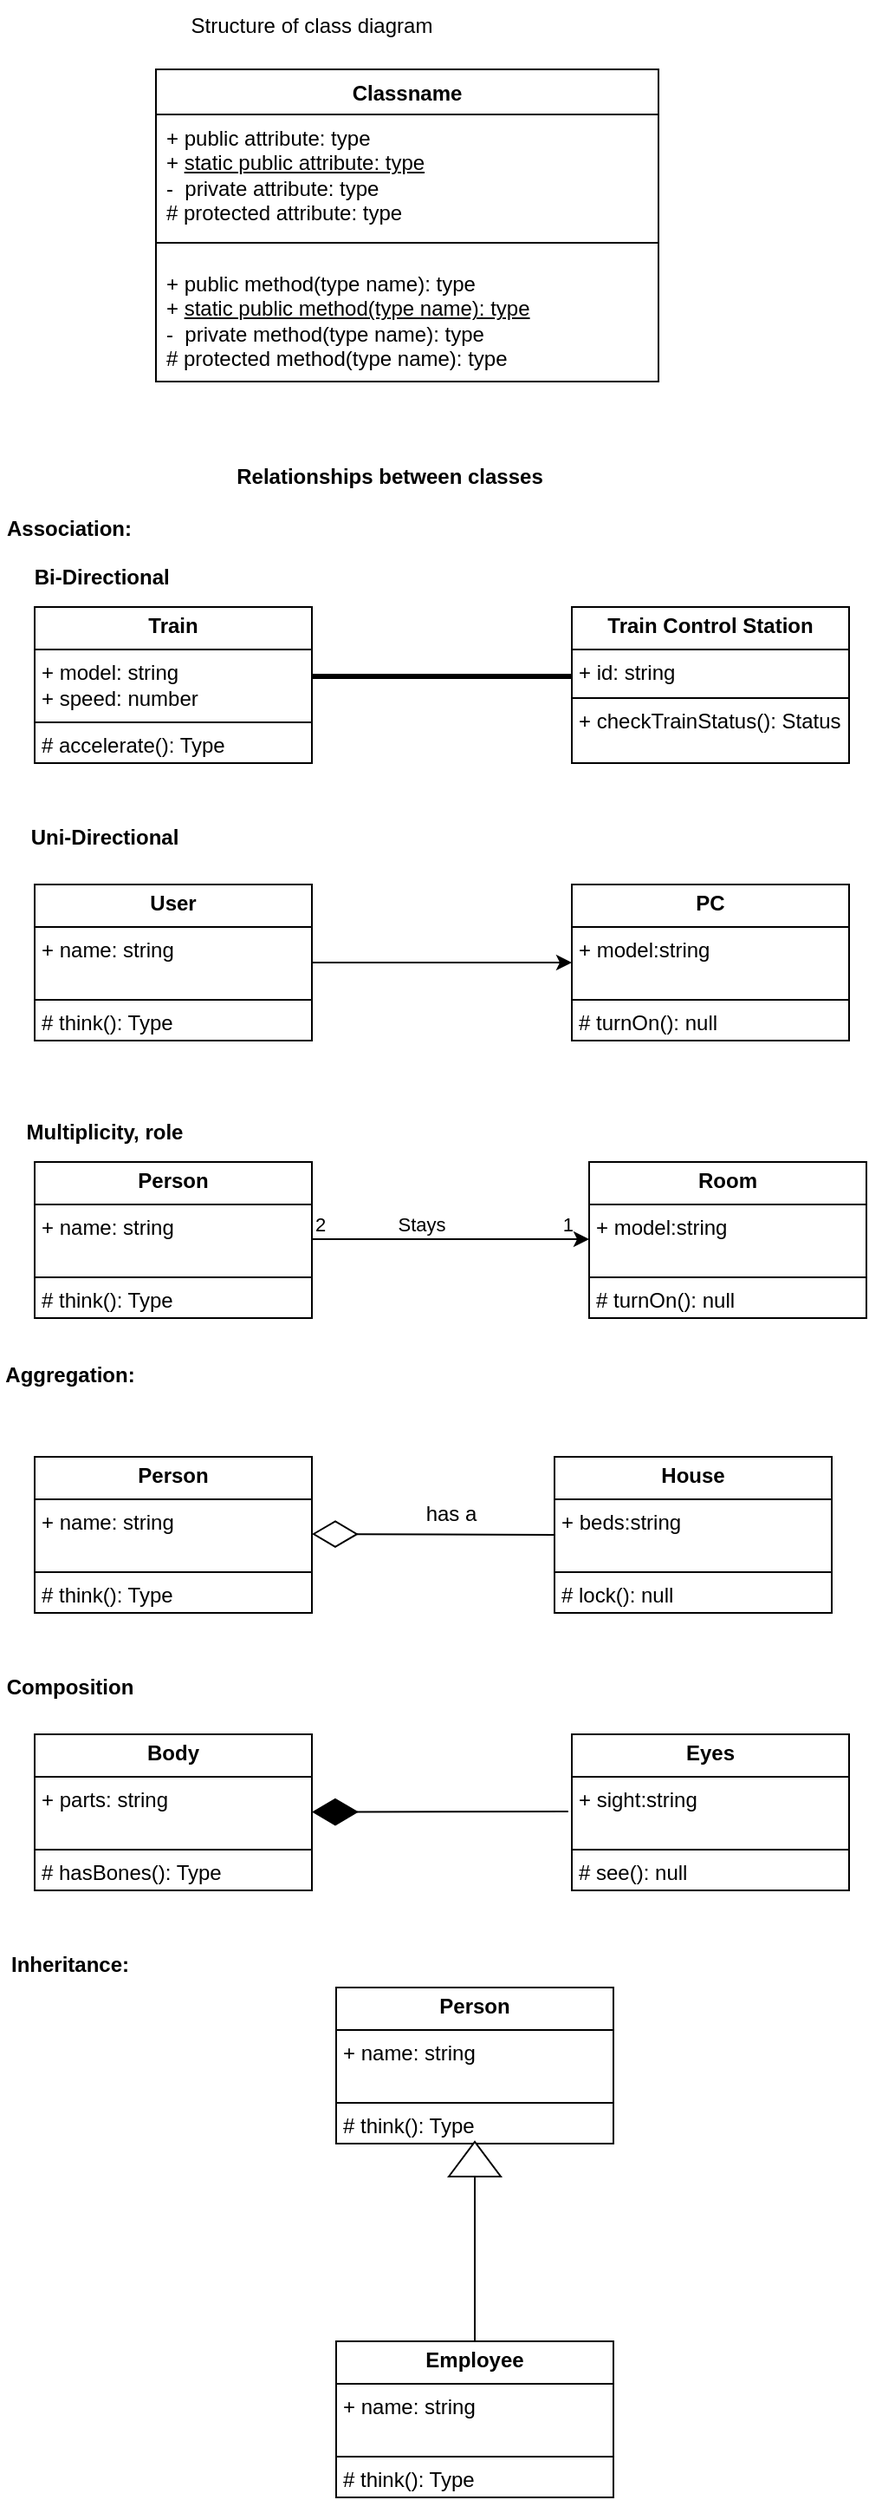 <mxfile version="24.6.4" type="device">
  <diagram id="C5RBs43oDa-KdzZeNtuy" name="Page-1">
    <mxGraphModel dx="780" dy="496" grid="1" gridSize="10" guides="1" tooltips="1" connect="1" arrows="1" fold="1" page="1" pageScale="1" pageWidth="827" pageHeight="1169" math="0" shadow="0">
      <root>
        <mxCell id="WIyWlLk6GJQsqaUBKTNV-0" />
        <mxCell id="WIyWlLk6GJQsqaUBKTNV-1" parent="WIyWlLk6GJQsqaUBKTNV-0" />
        <mxCell id="cpgc6kPSxQxN5DvxXDfj-4" value="Classname" style="swimlane;fontStyle=1;align=center;verticalAlign=top;childLayout=stackLayout;horizontal=1;startSize=26;horizontalStack=0;resizeParent=1;resizeParentMax=0;resizeLast=0;collapsible=1;marginBottom=0;whiteSpace=wrap;html=1;" parent="WIyWlLk6GJQsqaUBKTNV-1" vertex="1">
          <mxGeometry x="230" y="150" width="290" height="180" as="geometry" />
        </mxCell>
        <mxCell id="cpgc6kPSxQxN5DvxXDfj-5" value="+ public attribute: type&lt;div&gt;+ &lt;u&gt;static public attribute: type&lt;/u&gt;&lt;br&gt;&lt;div&gt;-&amp;nbsp; private attribute: type&lt;/div&gt;&lt;div&gt;# protected attribute: type&lt;/div&gt;&lt;/div&gt;" style="text;strokeColor=none;fillColor=none;align=left;verticalAlign=top;spacingLeft=4;spacingRight=4;overflow=hidden;rotatable=0;points=[[0,0.5],[1,0.5]];portConstraint=eastwest;whiteSpace=wrap;html=1;" parent="cpgc6kPSxQxN5DvxXDfj-4" vertex="1">
          <mxGeometry y="26" width="290" height="64" as="geometry" />
        </mxCell>
        <mxCell id="cpgc6kPSxQxN5DvxXDfj-6" value="" style="line;strokeWidth=1;fillColor=none;align=left;verticalAlign=middle;spacingTop=-1;spacingLeft=3;spacingRight=3;rotatable=0;labelPosition=right;points=[];portConstraint=eastwest;strokeColor=inherit;" parent="cpgc6kPSxQxN5DvxXDfj-4" vertex="1">
          <mxGeometry y="90" width="290" height="20" as="geometry" />
        </mxCell>
        <mxCell id="cpgc6kPSxQxN5DvxXDfj-7" value="+ public method(type name): type&lt;div&gt;+ &lt;u&gt;static public method(type name): type&lt;/u&gt;&lt;/div&gt;&lt;div&gt;-&amp;nbsp; private method(type name): type&lt;/div&gt;&lt;div&gt;# protected method(type name): type&lt;/div&gt;&lt;div&gt;&lt;br&gt;&lt;/div&gt;" style="text;strokeColor=none;fillColor=none;align=left;verticalAlign=top;spacingLeft=4;spacingRight=4;overflow=hidden;rotatable=0;points=[[0,0.5],[1,0.5]];portConstraint=eastwest;whiteSpace=wrap;html=1;" parent="cpgc6kPSxQxN5DvxXDfj-4" vertex="1">
          <mxGeometry y="110" width="290" height="70" as="geometry" />
        </mxCell>
        <mxCell id="cpgc6kPSxQxN5DvxXDfj-8" value="Structure of class diagram" style="text;html=1;align=center;verticalAlign=middle;whiteSpace=wrap;rounded=0;" parent="WIyWlLk6GJQsqaUBKTNV-1" vertex="1">
          <mxGeometry x="230" y="110" width="180" height="30" as="geometry" />
        </mxCell>
        <mxCell id="cpgc6kPSxQxN5DvxXDfj-9" value="&lt;b&gt;Relationships between classes&lt;/b&gt;" style="text;html=1;align=center;verticalAlign=middle;whiteSpace=wrap;rounded=0;" parent="WIyWlLk6GJQsqaUBKTNV-1" vertex="1">
          <mxGeometry x="230" y="370" width="270" height="30" as="geometry" />
        </mxCell>
        <mxCell id="cpgc6kPSxQxN5DvxXDfj-10" value="&lt;b&gt;Association:&lt;/b&gt;" style="text;html=1;align=center;verticalAlign=middle;whiteSpace=wrap;rounded=0;" parent="WIyWlLk6GJQsqaUBKTNV-1" vertex="1">
          <mxGeometry x="140" y="400" width="80" height="30" as="geometry" />
        </mxCell>
        <mxCell id="cpgc6kPSxQxN5DvxXDfj-11" value="&lt;p style=&quot;margin:0px;margin-top:4px;text-align:center;&quot;&gt;&lt;b&gt;Train&lt;/b&gt;&lt;/p&gt;&lt;hr size=&quot;1&quot; style=&quot;border-style:solid;&quot;&gt;&lt;p style=&quot;margin:0px;margin-left:4px;&quot;&gt;+ model: string&lt;/p&gt;&lt;p style=&quot;margin:0px;margin-left:4px;&quot;&gt;+ speed: number&lt;/p&gt;&lt;hr size=&quot;1&quot; style=&quot;border-style:solid;&quot;&gt;&lt;p style=&quot;margin:0px;margin-left:4px;&quot;&gt;# accelerate(): Type&lt;/p&gt;" style="verticalAlign=top;align=left;overflow=fill;html=1;whiteSpace=wrap;" parent="WIyWlLk6GJQsqaUBKTNV-1" vertex="1">
          <mxGeometry x="160" y="460" width="160" height="90" as="geometry" />
        </mxCell>
        <mxCell id="cpgc6kPSxQxN5DvxXDfj-12" value="" style="endArrow=none;startArrow=none;endFill=0;startFill=0;endSize=8;html=1;verticalAlign=bottom;labelBackgroundColor=none;strokeWidth=3;rounded=0;" parent="WIyWlLk6GJQsqaUBKTNV-1" edge="1">
          <mxGeometry width="160" relative="1" as="geometry">
            <mxPoint x="320" y="500" as="sourcePoint" />
            <mxPoint x="480" y="500" as="targetPoint" />
          </mxGeometry>
        </mxCell>
        <mxCell id="cpgc6kPSxQxN5DvxXDfj-13" value="&lt;p style=&quot;margin:0px;margin-top:4px;text-align:center;&quot;&gt;&lt;b&gt;Train Control Station&lt;/b&gt;&lt;/p&gt;&lt;hr size=&quot;1&quot; style=&quot;border-style:solid;&quot;&gt;&lt;p style=&quot;margin:0px;margin-left:4px;&quot;&gt;+ id: string&lt;/p&gt;&lt;hr size=&quot;1&quot; style=&quot;border-style:solid;&quot;&gt;&lt;p style=&quot;margin:0px;margin-left:4px;&quot;&gt;+ checkTrainStatus(): Status&lt;/p&gt;" style="verticalAlign=top;align=left;overflow=fill;html=1;whiteSpace=wrap;" parent="WIyWlLk6GJQsqaUBKTNV-1" vertex="1">
          <mxGeometry x="470" y="460" width="160" height="90" as="geometry" />
        </mxCell>
        <mxCell id="cpgc6kPSxQxN5DvxXDfj-14" value="Bi-Directional&amp;nbsp;" style="text;align=center;fontStyle=1;verticalAlign=middle;spacingLeft=3;spacingRight=3;strokeColor=none;rotatable=0;points=[[0,0.5],[1,0.5]];portConstraint=eastwest;html=1;" parent="WIyWlLk6GJQsqaUBKTNV-1" vertex="1">
          <mxGeometry x="160" y="430" width="80" height="26" as="geometry" />
        </mxCell>
        <mxCell id="cpgc6kPSxQxN5DvxXDfj-15" value="Uni-Directional" style="text;align=center;fontStyle=1;verticalAlign=middle;spacingLeft=3;spacingRight=3;strokeColor=none;rotatable=0;points=[[0,0.5],[1,0.5]];portConstraint=eastwest;html=1;" parent="WIyWlLk6GJQsqaUBKTNV-1" vertex="1">
          <mxGeometry x="160" y="580" width="80" height="26" as="geometry" />
        </mxCell>
        <mxCell id="cpgc6kPSxQxN5DvxXDfj-18" value="" style="edgeStyle=orthogonalEdgeStyle;rounded=0;orthogonalLoop=1;jettySize=auto;html=1;" parent="WIyWlLk6GJQsqaUBKTNV-1" source="cpgc6kPSxQxN5DvxXDfj-16" target="cpgc6kPSxQxN5DvxXDfj-17" edge="1">
          <mxGeometry relative="1" as="geometry" />
        </mxCell>
        <mxCell id="cpgc6kPSxQxN5DvxXDfj-16" value="&lt;p style=&quot;margin:0px;margin-top:4px;text-align:center;&quot;&gt;&lt;b&gt;User&lt;/b&gt;&lt;/p&gt;&lt;hr size=&quot;1&quot; style=&quot;border-style:solid;&quot;&gt;&lt;p style=&quot;margin:0px;margin-left:4px;&quot;&gt;+ name: string&lt;/p&gt;&lt;p style=&quot;margin:0px;margin-left:4px;&quot;&gt;&lt;br&gt;&lt;/p&gt;&lt;hr size=&quot;1&quot; style=&quot;border-style:solid;&quot;&gt;&lt;p style=&quot;margin:0px;margin-left:4px;&quot;&gt;# think(): Type&lt;/p&gt;" style="verticalAlign=top;align=left;overflow=fill;html=1;whiteSpace=wrap;" parent="WIyWlLk6GJQsqaUBKTNV-1" vertex="1">
          <mxGeometry x="160" y="620" width="160" height="90" as="geometry" />
        </mxCell>
        <mxCell id="cpgc6kPSxQxN5DvxXDfj-17" value="&lt;p style=&quot;margin:0px;margin-top:4px;text-align:center;&quot;&gt;&lt;b&gt;PC&lt;/b&gt;&lt;/p&gt;&lt;hr size=&quot;1&quot; style=&quot;border-style:solid;&quot;&gt;&lt;p style=&quot;margin:0px;margin-left:4px;&quot;&gt;+ model:string&lt;/p&gt;&lt;p style=&quot;margin:0px;margin-left:4px;&quot;&gt;&lt;br&gt;&lt;/p&gt;&lt;hr size=&quot;1&quot; style=&quot;border-style:solid;&quot;&gt;&lt;p style=&quot;margin:0px;margin-left:4px;&quot;&gt;# turnOn(): null&lt;/p&gt;" style="verticalAlign=top;align=left;overflow=fill;html=1;whiteSpace=wrap;" parent="WIyWlLk6GJQsqaUBKTNV-1" vertex="1">
          <mxGeometry x="470" y="620" width="160" height="90" as="geometry" />
        </mxCell>
        <mxCell id="cpgc6kPSxQxN5DvxXDfj-19" value="Multiplicity, role" style="text;align=center;fontStyle=1;verticalAlign=middle;spacingLeft=3;spacingRight=3;strokeColor=none;rotatable=0;points=[[0,0.5],[1,0.5]];portConstraint=eastwest;html=1;" parent="WIyWlLk6GJQsqaUBKTNV-1" vertex="1">
          <mxGeometry x="160" y="750" width="80" height="26" as="geometry" />
        </mxCell>
        <mxCell id="cpgc6kPSxQxN5DvxXDfj-20" value="&lt;p style=&quot;margin:0px;margin-top:4px;text-align:center;&quot;&gt;&lt;b&gt;Person&lt;/b&gt;&lt;/p&gt;&lt;hr size=&quot;1&quot; style=&quot;border-style:solid;&quot;&gt;&lt;p style=&quot;margin:0px;margin-left:4px;&quot;&gt;+ name: string&lt;/p&gt;&lt;p style=&quot;margin:0px;margin-left:4px;&quot;&gt;&lt;br&gt;&lt;/p&gt;&lt;hr size=&quot;1&quot; style=&quot;border-style:solid;&quot;&gt;&lt;p style=&quot;margin:0px;margin-left:4px;&quot;&gt;# think(): Type&lt;/p&gt;" style="verticalAlign=top;align=left;overflow=fill;html=1;whiteSpace=wrap;" parent="WIyWlLk6GJQsqaUBKTNV-1" vertex="1">
          <mxGeometry x="160" y="780" width="160" height="90" as="geometry" />
        </mxCell>
        <mxCell id="cpgc6kPSxQxN5DvxXDfj-25" value="" style="endArrow=classic;html=1;rounded=0;" parent="WIyWlLk6GJQsqaUBKTNV-1" edge="1">
          <mxGeometry relative="1" as="geometry">
            <mxPoint x="320" y="824.5" as="sourcePoint" />
            <mxPoint x="480" y="824.5" as="targetPoint" />
          </mxGeometry>
        </mxCell>
        <mxCell id="cpgc6kPSxQxN5DvxXDfj-27" value="2" style="edgeLabel;resizable=0;html=1;;align=left;verticalAlign=bottom;" parent="cpgc6kPSxQxN5DvxXDfj-25" connectable="0" vertex="1">
          <mxGeometry x="-1" relative="1" as="geometry" />
        </mxCell>
        <mxCell id="cpgc6kPSxQxN5DvxXDfj-28" value="1" style="edgeLabel;resizable=0;html=1;;align=right;verticalAlign=bottom;" parent="cpgc6kPSxQxN5DvxXDfj-25" connectable="0" vertex="1">
          <mxGeometry x="1" relative="1" as="geometry">
            <mxPoint x="-9" as="offset" />
          </mxGeometry>
        </mxCell>
        <mxCell id="cpgc6kPSxQxN5DvxXDfj-30" value="Stays" style="edgeLabel;html=1;align=center;verticalAlign=middle;resizable=0;points=[];" parent="cpgc6kPSxQxN5DvxXDfj-25" vertex="1" connectable="0">
          <mxGeometry x="-0.217" y="9" relative="1" as="geometry">
            <mxPoint as="offset" />
          </mxGeometry>
        </mxCell>
        <mxCell id="cpgc6kPSxQxN5DvxXDfj-29" value="&lt;p style=&quot;margin:0px;margin-top:4px;text-align:center;&quot;&gt;&lt;b&gt;Room&lt;/b&gt;&lt;/p&gt;&lt;hr size=&quot;1&quot; style=&quot;border-style:solid;&quot;&gt;&lt;p style=&quot;margin:0px;margin-left:4px;&quot;&gt;+ model:string&lt;/p&gt;&lt;p style=&quot;margin:0px;margin-left:4px;&quot;&gt;&lt;br&gt;&lt;/p&gt;&lt;hr size=&quot;1&quot; style=&quot;border-style:solid;&quot;&gt;&lt;p style=&quot;margin:0px;margin-left:4px;&quot;&gt;# turnOn(): null&lt;/p&gt;" style="verticalAlign=top;align=left;overflow=fill;html=1;whiteSpace=wrap;" parent="WIyWlLk6GJQsqaUBKTNV-1" vertex="1">
          <mxGeometry x="480" y="780" width="160" height="90" as="geometry" />
        </mxCell>
        <mxCell id="cpgc6kPSxQxN5DvxXDfj-32" value="Aggregation:" style="text;align=center;fontStyle=1;verticalAlign=middle;spacingLeft=3;spacingRight=3;strokeColor=none;rotatable=0;points=[[0,0.5],[1,0.5]];portConstraint=eastwest;html=1;" parent="WIyWlLk6GJQsqaUBKTNV-1" vertex="1">
          <mxGeometry x="140" y="890" width="80" height="26" as="geometry" />
        </mxCell>
        <mxCell id="cpgc6kPSxQxN5DvxXDfj-33" value="&lt;p style=&quot;margin:0px;margin-top:4px;text-align:center;&quot;&gt;&lt;b&gt;Person&lt;/b&gt;&lt;/p&gt;&lt;hr size=&quot;1&quot; style=&quot;border-style:solid;&quot;&gt;&lt;p style=&quot;margin:0px;margin-left:4px;&quot;&gt;+ name: string&lt;/p&gt;&lt;p style=&quot;margin:0px;margin-left:4px;&quot;&gt;&lt;br&gt;&lt;/p&gt;&lt;hr size=&quot;1&quot; style=&quot;border-style:solid;&quot;&gt;&lt;p style=&quot;margin:0px;margin-left:4px;&quot;&gt;# think(): Type&lt;/p&gt;" style="verticalAlign=top;align=left;overflow=fill;html=1;whiteSpace=wrap;" parent="WIyWlLk6GJQsqaUBKTNV-1" vertex="1">
          <mxGeometry x="160" y="950" width="160" height="90" as="geometry" />
        </mxCell>
        <mxCell id="cpgc6kPSxQxN5DvxXDfj-34" value="" style="endArrow=diamondThin;endFill=0;endSize=24;html=1;rounded=0;" parent="WIyWlLk6GJQsqaUBKTNV-1" edge="1">
          <mxGeometry width="160" relative="1" as="geometry">
            <mxPoint x="460" y="995" as="sourcePoint" />
            <mxPoint x="320" y="994.5" as="targetPoint" />
          </mxGeometry>
        </mxCell>
        <mxCell id="cpgc6kPSxQxN5DvxXDfj-35" value="has a" style="text;html=1;align=center;verticalAlign=middle;resizable=0;points=[];autosize=1;strokeColor=none;fillColor=none;" parent="WIyWlLk6GJQsqaUBKTNV-1" vertex="1">
          <mxGeometry x="375" y="968" width="50" height="30" as="geometry" />
        </mxCell>
        <mxCell id="cpgc6kPSxQxN5DvxXDfj-36" value="&lt;p style=&quot;margin:0px;margin-top:4px;text-align:center;&quot;&gt;&lt;b&gt;House&lt;/b&gt;&lt;/p&gt;&lt;hr size=&quot;1&quot; style=&quot;border-style:solid;&quot;&gt;&lt;p style=&quot;margin:0px;margin-left:4px;&quot;&gt;+ beds:string&lt;/p&gt;&lt;p style=&quot;margin:0px;margin-left:4px;&quot;&gt;&lt;br&gt;&lt;/p&gt;&lt;hr size=&quot;1&quot; style=&quot;border-style:solid;&quot;&gt;&lt;p style=&quot;margin:0px;margin-left:4px;&quot;&gt;# lock(): null&lt;/p&gt;" style="verticalAlign=top;align=left;overflow=fill;html=1;whiteSpace=wrap;" parent="WIyWlLk6GJQsqaUBKTNV-1" vertex="1">
          <mxGeometry x="460" y="950" width="160" height="90" as="geometry" />
        </mxCell>
        <mxCell id="cpgc6kPSxQxN5DvxXDfj-37" value="Composition" style="text;align=center;fontStyle=1;verticalAlign=middle;spacingLeft=3;spacingRight=3;strokeColor=none;rotatable=0;points=[[0,0.5],[1,0.5]];portConstraint=eastwest;html=1;" parent="WIyWlLk6GJQsqaUBKTNV-1" vertex="1">
          <mxGeometry x="140" y="1070" width="80" height="26" as="geometry" />
        </mxCell>
        <mxCell id="cpgc6kPSxQxN5DvxXDfj-38" value="&lt;p style=&quot;margin:0px;margin-top:4px;text-align:center;&quot;&gt;&lt;b&gt;Body&lt;/b&gt;&lt;/p&gt;&lt;hr size=&quot;1&quot; style=&quot;border-style:solid;&quot;&gt;&lt;p style=&quot;margin:0px;margin-left:4px;&quot;&gt;+ parts: string&lt;/p&gt;&lt;p style=&quot;margin:0px;margin-left:4px;&quot;&gt;&lt;br&gt;&lt;/p&gt;&lt;hr size=&quot;1&quot; style=&quot;border-style:solid;&quot;&gt;&lt;p style=&quot;margin:0px;margin-left:4px;&quot;&gt;# hasBones(): Type&lt;/p&gt;" style="verticalAlign=top;align=left;overflow=fill;html=1;whiteSpace=wrap;" parent="WIyWlLk6GJQsqaUBKTNV-1" vertex="1">
          <mxGeometry x="160" y="1110" width="160" height="90" as="geometry" />
        </mxCell>
        <mxCell id="cpgc6kPSxQxN5DvxXDfj-39" value="" style="endArrow=diamondThin;endFill=1;endSize=24;html=1;rounded=0;entryX=1.013;entryY=0.581;entryDx=0;entryDy=0;entryPerimeter=0;" parent="WIyWlLk6GJQsqaUBKTNV-1" edge="1">
          <mxGeometry width="160" relative="1" as="geometry">
            <mxPoint x="467.92" y="1154.5" as="sourcePoint" />
            <mxPoint x="320.0" y="1154.79" as="targetPoint" />
          </mxGeometry>
        </mxCell>
        <mxCell id="cpgc6kPSxQxN5DvxXDfj-40" value="&lt;p style=&quot;margin:0px;margin-top:4px;text-align:center;&quot;&gt;&lt;b&gt;Eyes&lt;/b&gt;&lt;/p&gt;&lt;hr size=&quot;1&quot; style=&quot;border-style:solid;&quot;&gt;&lt;p style=&quot;margin:0px;margin-left:4px;&quot;&gt;+ sight:string&lt;/p&gt;&lt;p style=&quot;margin:0px;margin-left:4px;&quot;&gt;&lt;br&gt;&lt;/p&gt;&lt;hr size=&quot;1&quot; style=&quot;border-style:solid;&quot;&gt;&lt;p style=&quot;margin:0px;margin-left:4px;&quot;&gt;# see(): null&lt;/p&gt;" style="verticalAlign=top;align=left;overflow=fill;html=1;whiteSpace=wrap;" parent="WIyWlLk6GJQsqaUBKTNV-1" vertex="1">
          <mxGeometry x="470" y="1110" width="160" height="90" as="geometry" />
        </mxCell>
        <mxCell id="cpgc6kPSxQxN5DvxXDfj-43" value="Inheritance:" style="text;align=center;fontStyle=1;verticalAlign=middle;spacingLeft=3;spacingRight=3;strokeColor=none;rotatable=0;points=[[0,0.5],[1,0.5]];portConstraint=eastwest;html=1;" parent="WIyWlLk6GJQsqaUBKTNV-1" vertex="1">
          <mxGeometry x="140" y="1230" width="80" height="26" as="geometry" />
        </mxCell>
        <mxCell id="cpgc6kPSxQxN5DvxXDfj-44" value="&lt;p style=&quot;margin:0px;margin-top:4px;text-align:center;&quot;&gt;&lt;b&gt;Person&lt;/b&gt;&lt;/p&gt;&lt;hr size=&quot;1&quot; style=&quot;border-style:solid;&quot;&gt;&lt;p style=&quot;margin:0px;margin-left:4px;&quot;&gt;+ name: string&lt;/p&gt;&lt;p style=&quot;margin:0px;margin-left:4px;&quot;&gt;&lt;br&gt;&lt;/p&gt;&lt;hr size=&quot;1&quot; style=&quot;border-style:solid;&quot;&gt;&lt;p style=&quot;margin:0px;margin-left:4px;&quot;&gt;# think(): Type&lt;/p&gt;" style="verticalAlign=top;align=left;overflow=fill;html=1;whiteSpace=wrap;" parent="WIyWlLk6GJQsqaUBKTNV-1" vertex="1">
          <mxGeometry x="334" y="1256" width="160" height="90" as="geometry" />
        </mxCell>
        <mxCell id="cpgc6kPSxQxN5DvxXDfj-45" value="&lt;p style=&quot;margin:0px;margin-top:4px;text-align:center;&quot;&gt;&lt;b&gt;Employee&lt;/b&gt;&lt;/p&gt;&lt;hr size=&quot;1&quot; style=&quot;border-style:solid;&quot;&gt;&lt;p style=&quot;margin:0px;margin-left:4px;&quot;&gt;+ name: string&lt;/p&gt;&lt;p style=&quot;margin:0px;margin-left:4px;&quot;&gt;&lt;br&gt;&lt;/p&gt;&lt;hr size=&quot;1&quot; style=&quot;border-style:solid;&quot;&gt;&lt;p style=&quot;margin:0px;margin-left:4px;&quot;&gt;# think(): Type&lt;/p&gt;" style="verticalAlign=top;align=left;overflow=fill;html=1;whiteSpace=wrap;" parent="WIyWlLk6GJQsqaUBKTNV-1" vertex="1">
          <mxGeometry x="334" y="1460" width="160" height="90" as="geometry" />
        </mxCell>
        <mxCell id="cpgc6kPSxQxN5DvxXDfj-53" value="" style="edgeStyle=orthogonalEdgeStyle;rounded=0;orthogonalLoop=1;jettySize=auto;html=1;endArrow=none;endFill=0;entryX=0.5;entryY=0;entryDx=0;entryDy=0;" parent="WIyWlLk6GJQsqaUBKTNV-1" source="cpgc6kPSxQxN5DvxXDfj-49" edge="1" target="cpgc6kPSxQxN5DvxXDfj-45">
          <mxGeometry relative="1" as="geometry">
            <mxPoint x="320" y="1335" as="targetPoint" />
            <mxPoint x="414" y="1360" as="sourcePoint" />
          </mxGeometry>
        </mxCell>
        <mxCell id="EdEaq5mpfLV4na9cfVwT-0" value="" style="edgeStyle=orthogonalEdgeStyle;rounded=0;orthogonalLoop=1;jettySize=auto;html=1;endArrow=none;endFill=0;entryX=0.5;entryY=0;entryDx=0;entryDy=0;" edge="1" parent="WIyWlLk6GJQsqaUBKTNV-1" target="cpgc6kPSxQxN5DvxXDfj-49">
          <mxGeometry relative="1" as="geometry">
            <mxPoint x="414" y="1460" as="targetPoint" />
            <mxPoint x="414" y="1360" as="sourcePoint" />
          </mxGeometry>
        </mxCell>
        <mxCell id="cpgc6kPSxQxN5DvxXDfj-49" value="" style="triangle;whiteSpace=wrap;html=1;rotation=-90;" parent="WIyWlLk6GJQsqaUBKTNV-1" vertex="1">
          <mxGeometry x="404" y="1340" width="20" height="30" as="geometry" />
        </mxCell>
      </root>
    </mxGraphModel>
  </diagram>
</mxfile>

